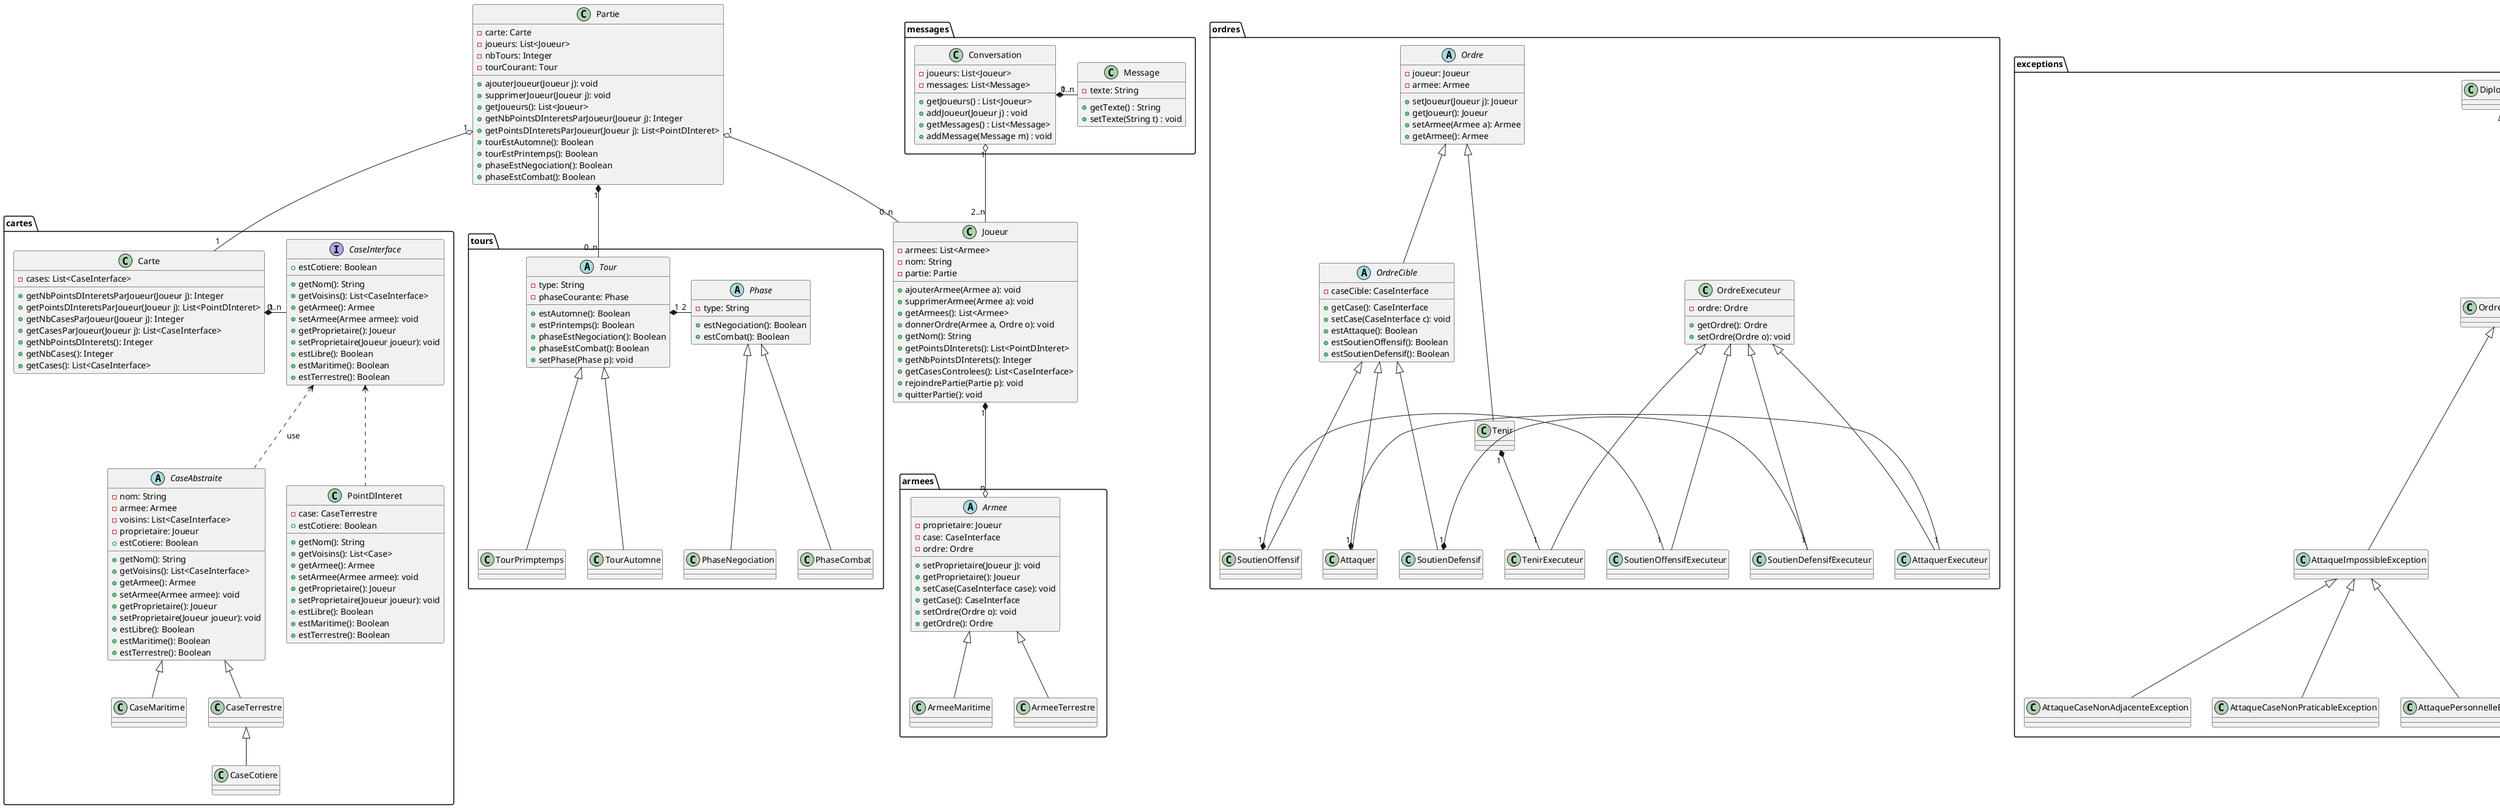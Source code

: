 @startuml

' Utilisez http://www.planttext.com/planttext pour compiler

skinparam shadowing false


package "exceptions" <<Folder>> {
	DiploException <|-- OrdreException
	OrdreException <|-- AttaqueImpossibleException
	OrdreException <|-- SoutienImpossibleException
	SoutienImpossibleException <|-- SoutienCaseNonAdjacenteException
	SoutienImpossibleException <|-- SoutienCaseNonPraticableException
	
	AttaqueImpossibleException <|-- AttaqueCaseNonAdjacenteException
	AttaqueImpossibleException <|-- AttaqueCaseNonPraticableException
	AttaqueImpossibleException <|-- AttaquePersonnelleException
}

package "armees" <<Folder>> {

	abstract Armee {
		- proprietaire: Joueur
		- case: CaseInterface
		- ordre: Ordre
		+ setProprietaire(Joueur j): void
		+ getProprietaire(): Joueur
		+ setCase(CaseInterface case): void
		+ getCase(): CaseInterface
		+ setOrdre(Ordre o): void
		+ getOrdre(): Ordre
	}


	Armee <|-- ArmeeMaritime
	Armee <|-- ArmeeTerrestre
}

package "cartes" <<Folder>> {

	class Carte {
		- cases: List<CaseInterface>
		+ getNbPointsDInteretsParJoueur(Joueur j): Integer
		+ getPointsDInteretsParJoueur(Joueur j): List<PointDInteret>
		+ getNbCasesParJoueur(Joueur j): Integer
		+ getCasesParJoueur(Joueur j): List<CaseInterface>
		+ getNbPointsDInterets(): Integer
		+ getNbCases(): Integer
		+ getCases(): List<CaseInterface>
	}

	interface CaseInterface {
		+ getNom(): String
		+ getVoisins(): List<CaseInterface>
		+ getArmee(): Armee
		+ setArmee(Armee armee): void
		+ getProprietaire(): Joueur
		+ setProprietaire(Joueur joueur): void
		+ estLibre(): Boolean
		+ estMaritime(): Boolean
		+ estCotiere: Boolean
		+ estTerrestre(): Boolean
	}
	
	abstract CaseAbstraite {
		- nom: String
		- armee: Armee
		- voisins: List<CaseInterface>
		- proprietaire: Joueur
		+ getNom(): String
		+ getVoisins(): List<CaseInterface>
		+ getArmee(): Armee
		+ setArmee(Armee armee): void
		+ getProprietaire(): Joueur
		+ setProprietaire(Joueur joueur): void
		+ estLibre(): Boolean
		+ estMaritime(): Boolean
		+ estCotiere: Boolean
		+ estTerrestre(): Boolean
	}

	class PointDInteret {
		- case: CaseTerrestre
		+ getNom(): String
		+ getVoisins(): List<Case>
		+ getArmee(): Armee
		+ setArmee(Armee armee): void
		+ getProprietaire(): Joueur
		+ setProprietaire(Joueur joueur): void
		+ estLibre(): Boolean
		+ estMaritime(): Boolean
		+ estCotiere: Boolean
		+ estTerrestre(): Boolean
	}

	Carte "1" *- "0..n" CaseInterface
	CaseInterface <.. CaseAbstraite : use
	CaseAbstraite <|-- CaseMaritime
	CaseAbstraite <|-- CaseTerrestre
	CaseTerrestre <|-- CaseCotiere
	CaseInterface <.. PointDInteret
}

package "ordres" <<Folder>> {

	abstract Ordre {
		- joueur: Joueur
		- armee: Armee
		+ setJoueur(Joueur j): Joueur
		+ getJoueur(): Joueur
		+ setArmee(Armee a): Armee
		+ getArmee(): Armee
	}

	abstract OrdreCible {
		- caseCible: CaseInterface
		+ getCase(): CaseInterface
		+ setCase(CaseInterface c): void
		+ estAttaque(): Boolean
		+ estSoutienOffensif(): Boolean
		+ estSoutienDefensif(): Boolean
	}

	Ordre <|-- OrdreCible
	Ordre <|-- Tenir

	OrdreCible <|-- SoutienOffensif
	OrdreCible <|-- SoutienDefensif
	OrdreCible <|-- Attaquer

	class OrdreExecuteur {
		- ordre: Ordre
		+ getOrdre(): Ordre
		+ setOrdre(Ordre o): void
	}

	OrdreExecuteur <|-- SoutienOffensifExecuteur
	OrdreExecuteur <|-- SoutienDefensifExecuteur
	OrdreExecuteur <|-- AttaquerExecuteur
	OrdreExecuteur <|-- TenirExecuteur

	SoutienOffensif "1" *- "1" SoutienOffensifExecuteur
	SoutienDefensif "1" *- "1" SoutienDefensifExecuteur
	Attaquer "1" *- "1" AttaquerExecuteur
	Tenir "1" *- "1" TenirExecuteur
}

package "tours" <<Folder>> {

	abstract Tour {
		- type: String
		- phaseCourante: Phase 
		+ estAutomne(): Boolean
		+ estPrintemps(): Boolean
		+ phaseEstNegociation(): Boolean
		+ phaseEstCombat(): Boolean
		+ setPhase(Phase p): void
	}

	abstract Phase {
		- type: String
		+ estNegociation(): Boolean
		+ estCombat(): Boolean
	}

	Tour <|-- TourPrimptemps
	Tour <|-- TourAutomne
	Tour "1" *- "2" Phase

	Phase <|-- PhaseNegociation
	Phase <|-- PhaseCombat
}

package "joueurs" <<Folder>> {
	class Joueur
}

package "messages" <<Folder>> {
	class Message {
		- texte: String
		+ getTexte() : String
		+ setTexte(String t) : void
	}

	class Conversation {
		- joueurs: List<Joueur>
		- messages: List<Message>
		+ getJoueurs() : List<Joueur>
		+ addJoueur(Joueur j) : void
		+ getMessages() : List<Message>
		+ addMessage(Message m) : void
	}

	Conversation "1" *- "0..n" Message
}

class Partie {
	- carte: Carte
	- joueurs: List<Joueur>
	- nbTours: Integer
	- tourCourant: Tour
	+ ajouterJoueur(Joueur j): void
	+ supprimerJoueur(Joueur j): void
	+ getJoueurs(): List<Joueur>
	+ getNbPointsDInteretsParJoueur(Joueur j): Integer
	+ getPointsDInteretsParJoueur(Joueur j): List<PointDInteret>
	+ tourEstAutomne(): Boolean
	+ tourEstPrintemps(): Boolean
	+ phaseEstNegociation(): Boolean
	+ phaseEstCombat(): Boolean
}

class Joueur {
	- armees: List<Armee>
	- nom: String
	- partie: Partie
	+ ajouterArmee(Armee a): void
	+ supprimerArmee(Armee a): void
	+ getArmees(): List<Armee>
	+ donnerOrdre(Armee a, Ordre o): void
	+ getNom(): String
	+ getPointsDInterets(): List<PointDInteret>
	+ getNbPointsDInterets(): Integer
	+ getCasesControlees(): List<CaseInterface>
	+ rejoindrePartie(Partie p): void
	+ quitterPartie(): void
}

Joueur "1" *--o "n" Armee
Partie "1" *-- "0..n" Tour
Partie "1" o-- "0..n" Joueur
Conversation "1" o-- "2..n" Joueur

Partie "1" o-- "1" Carte



@enduml